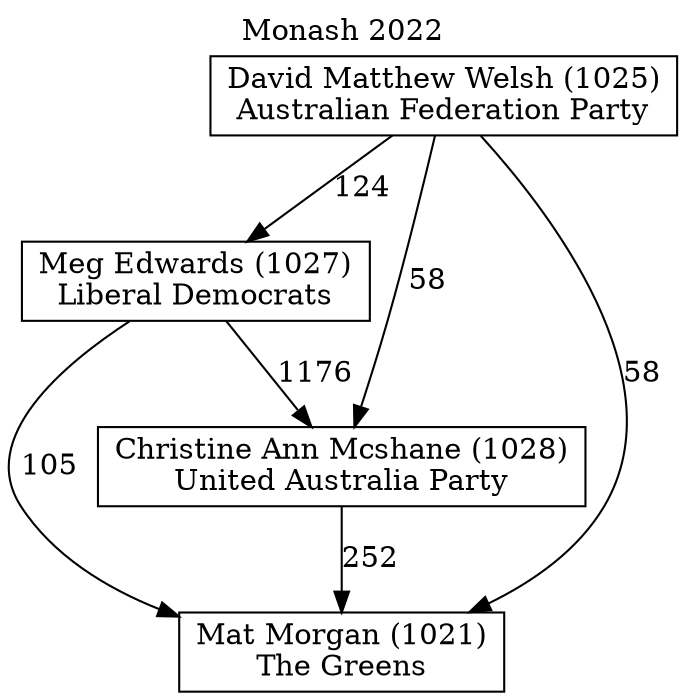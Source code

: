 // House preference flow
digraph "Mat Morgan (1021)_Monash_2022" {
	graph [label="Monash 2022" labelloc=t mclimit=10]
	node [shape=box]
	"Meg Edwards (1027)" [label="Meg Edwards (1027)
Liberal Democrats"]
	"David Matthew Welsh (1025)" [label="David Matthew Welsh (1025)
Australian Federation Party"]
	"Christine Ann Mcshane (1028)" [label="Christine Ann Mcshane (1028)
United Australia Party"]
	"Mat Morgan (1021)" [label="Mat Morgan (1021)
The Greens"]
	"David Matthew Welsh (1025)" -> "Christine Ann Mcshane (1028)" [label=58]
	"Christine Ann Mcshane (1028)" -> "Mat Morgan (1021)" [label=252]
	"Meg Edwards (1027)" -> "Mat Morgan (1021)" [label=105]
	"David Matthew Welsh (1025)" -> "Meg Edwards (1027)" [label=124]
	"David Matthew Welsh (1025)" -> "Mat Morgan (1021)" [label=58]
	"Meg Edwards (1027)" -> "Christine Ann Mcshane (1028)" [label=1176]
}
